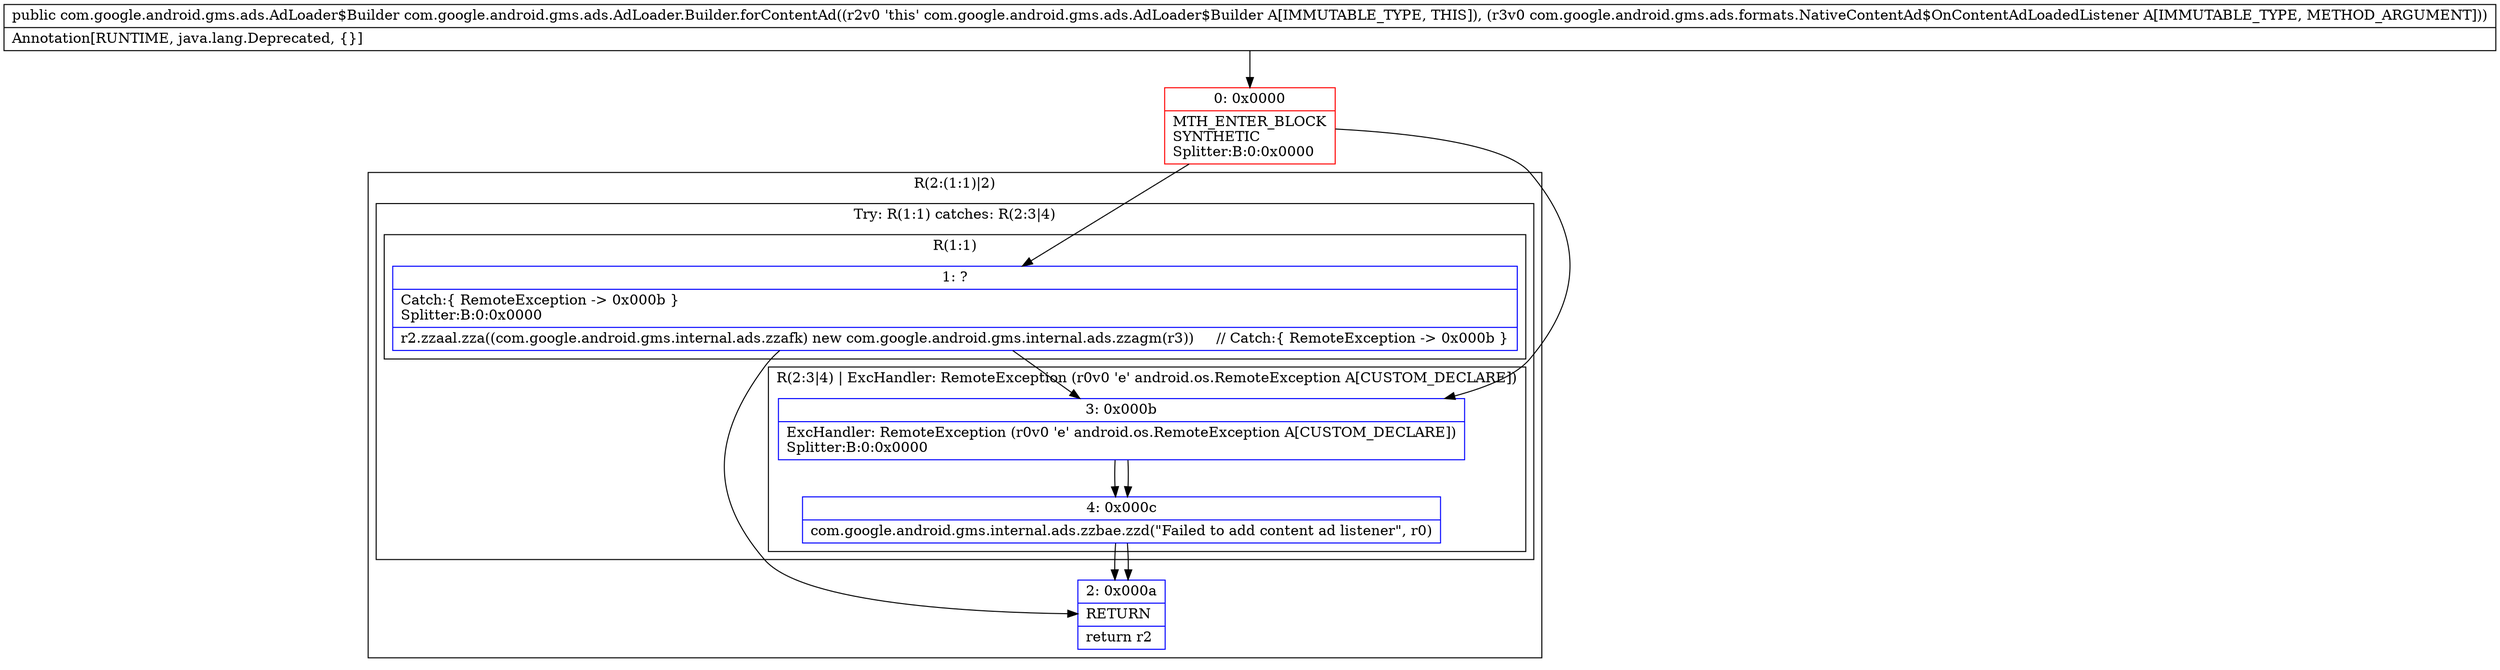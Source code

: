 digraph "CFG forcom.google.android.gms.ads.AdLoader.Builder.forContentAd(Lcom\/google\/android\/gms\/ads\/formats\/NativeContentAd$OnContentAdLoadedListener;)Lcom\/google\/android\/gms\/ads\/AdLoader$Builder;" {
subgraph cluster_Region_878063817 {
label = "R(2:(1:1)|2)";
node [shape=record,color=blue];
subgraph cluster_TryCatchRegion_1716030 {
label = "Try: R(1:1) catches: R(2:3|4)";
node [shape=record,color=blue];
subgraph cluster_Region_1211515077 {
label = "R(1:1)";
node [shape=record,color=blue];
Node_1 [shape=record,label="{1\:\ ?|Catch:\{ RemoteException \-\> 0x000b \}\lSplitter:B:0:0x0000\l|r2.zzaal.zza((com.google.android.gms.internal.ads.zzafk) new com.google.android.gms.internal.ads.zzagm(r3))     \/\/ Catch:\{ RemoteException \-\> 0x000b \}\l}"];
}
subgraph cluster_Region_998083409 {
label = "R(2:3|4) | ExcHandler: RemoteException (r0v0 'e' android.os.RemoteException A[CUSTOM_DECLARE])\l";
node [shape=record,color=blue];
Node_3 [shape=record,label="{3\:\ 0x000b|ExcHandler: RemoteException (r0v0 'e' android.os.RemoteException A[CUSTOM_DECLARE])\lSplitter:B:0:0x0000\l}"];
Node_4 [shape=record,label="{4\:\ 0x000c|com.google.android.gms.internal.ads.zzbae.zzd(\"Failed to add content ad listener\", r0)\l}"];
}
}
Node_2 [shape=record,label="{2\:\ 0x000a|RETURN\l|return r2\l}"];
}
subgraph cluster_Region_998083409 {
label = "R(2:3|4) | ExcHandler: RemoteException (r0v0 'e' android.os.RemoteException A[CUSTOM_DECLARE])\l";
node [shape=record,color=blue];
Node_3 [shape=record,label="{3\:\ 0x000b|ExcHandler: RemoteException (r0v0 'e' android.os.RemoteException A[CUSTOM_DECLARE])\lSplitter:B:0:0x0000\l}"];
Node_4 [shape=record,label="{4\:\ 0x000c|com.google.android.gms.internal.ads.zzbae.zzd(\"Failed to add content ad listener\", r0)\l}"];
}
Node_0 [shape=record,color=red,label="{0\:\ 0x0000|MTH_ENTER_BLOCK\lSYNTHETIC\lSplitter:B:0:0x0000\l}"];
MethodNode[shape=record,label="{public com.google.android.gms.ads.AdLoader$Builder com.google.android.gms.ads.AdLoader.Builder.forContentAd((r2v0 'this' com.google.android.gms.ads.AdLoader$Builder A[IMMUTABLE_TYPE, THIS]), (r3v0 com.google.android.gms.ads.formats.NativeContentAd$OnContentAdLoadedListener A[IMMUTABLE_TYPE, METHOD_ARGUMENT]))  | Annotation[RUNTIME, java.lang.Deprecated, \{\}]\l}"];
MethodNode -> Node_0;
Node_1 -> Node_2;
Node_1 -> Node_3;
Node_3 -> Node_4;
Node_4 -> Node_2;
Node_3 -> Node_4;
Node_4 -> Node_2;
Node_0 -> Node_1;
Node_0 -> Node_3;
}

